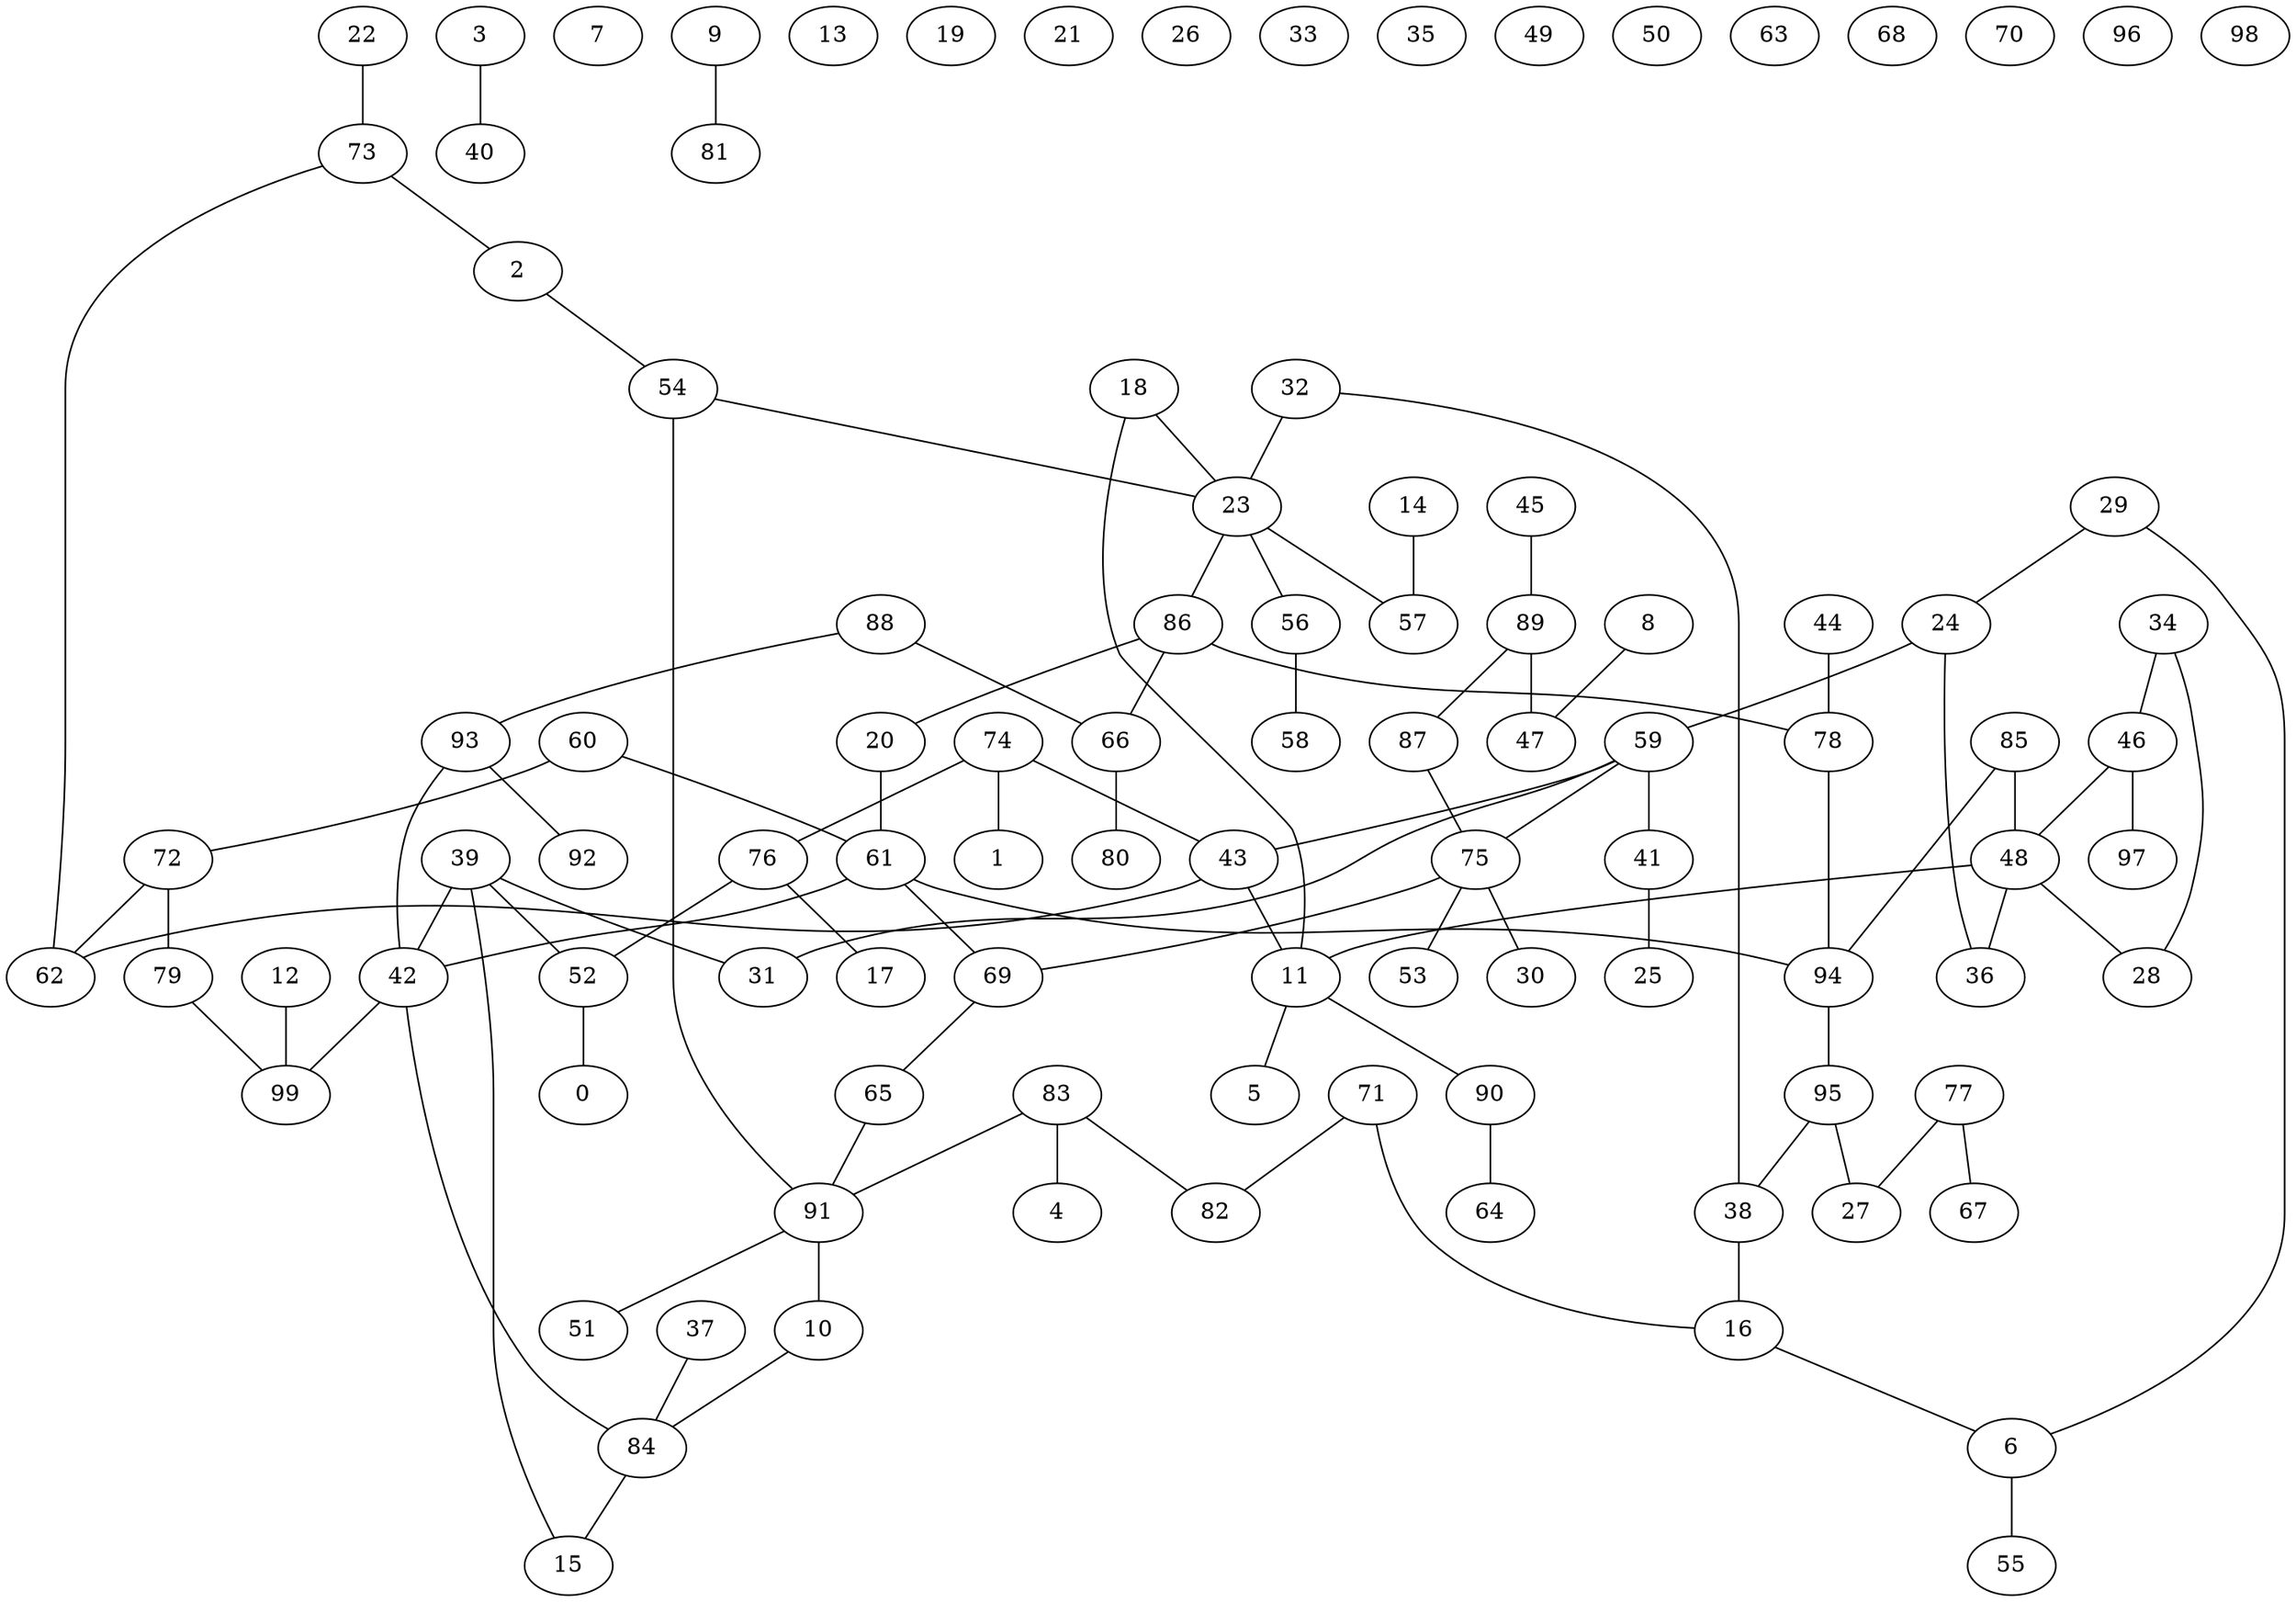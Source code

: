 graph {
	0 [label=0]
	1 [label=1]
	2 [label=2]
	3 [label=3]
	4 [label=4]
	5 [label=5]
	6 [label=6]
	7 [label=7]
	8 [label=8]
	9 [label=9]
	10 [label=10]
	11 [label=11]
	12 [label=12]
	13 [label=13]
	14 [label=14]
	15 [label=15]
	16 [label=16]
	17 [label=17]
	18 [label=18]
	19 [label=19]
	20 [label=20]
	21 [label=21]
	22 [label=22]
	23 [label=23]
	24 [label=24]
	25 [label=25]
	26 [label=26]
	27 [label=27]
	28 [label=28]
	29 [label=29]
	30 [label=30]
	31 [label=31]
	32 [label=32]
	33 [label=33]
	34 [label=34]
	35 [label=35]
	36 [label=36]
	37 [label=37]
	38 [label=38]
	39 [label=39]
	40 [label=40]
	41 [label=41]
	42 [label=42]
	43 [label=43]
	44 [label=44]
	45 [label=45]
	46 [label=46]
	47 [label=47]
	48 [label=48]
	49 [label=49]
	50 [label=50]
	51 [label=51]
	52 [label=52]
	53 [label=53]
	54 [label=54]
	55 [label=55]
	56 [label=56]
	57 [label=57]
	58 [label=58]
	59 [label=59]
	60 [label=60]
	61 [label=61]
	62 [label=62]
	63 [label=63]
	64 [label=64]
	65 [label=65]
	66 [label=66]
	67 [label=67]
	68 [label=68]
	69 [label=69]
	70 [label=70]
	71 [label=71]
	72 [label=72]
	73 [label=73]
	74 [label=74]
	75 [label=75]
	76 [label=76]
	77 [label=77]
	78 [label=78]
	79 [label=79]
	80 [label=80]
	81 [label=81]
	82 [label=82]
	83 [label=83]
	84 [label=84]
	85 [label=85]
	86 [label=86]
	87 [label=87]
	88 [label=88]
	89 [label=89]
	90 [label=90]
	91 [label=91]
	92 [label=92]
	93 [label=93]
	94 [label=94]
	95 [label=95]
	96 [label=96]
	97 [label=97]
	98 [label=98]
	99 [label=99]
	75 -- 53
	37 -- 84
	86 -- 66
	73 -- 62
	59 -- 43
	85 -- 94
	66 -- 80
	6 -- 55
	39 -- 42
	77 -- 67
	91 -- 51
	95 -- 38
	60 -- 72
	86 -- 78
	83 -- 4
	89 -- 87
	71 -- 82
	22 -- 73
	10 -- 84
	89 -- 47
	48 -- 28
	61 -- 69
	72 -- 62
	38 -- 16
	18 -- 23
	45 -- 89
	43 -- 62
	48 -- 36
	18 -- 11
	76 -- 17
	20 -- 61
	69 -- 65
	65 -- 91
	24 -- 36
	76 -- 52
	15 -- 39
	77 -- 27
	23 -- 56
	23 -- 57
	61 -- 42
	9 -- 81
	11 -- 5
	93 -- 42
	29 -- 24
	59 -- 31
	75 -- 69
	94 -- 95
	88 -- 66
	74 -- 1
	8 -- 47
	79 -- 99
	42 -- 99
	43 -- 11
	23 -- 86
	59 -- 75
	90 -- 64
	54 -- 23
	34 -- 46
	61 -- 94
	41 -- 25
	83 -- 82
	3 -- 40
	60 -- 61
	75 -- 30
	34 -- 28
	14 -- 57
	78 -- 94
	2 -- 54
	91 -- 10
	39 -- 31
	52 -- 0
	11 -- 90
	72 -- 79
	59 -- 41
	32 -- 23
	24 -- 59
	46 -- 48
	32 -- 38
	48 -- 11
	84 -- 15
	83 -- 91
	12 -- 99
	44 -- 78
	87 -- 75
	86 -- 20
	39 -- 52
	29 -- 6
	74 -- 76
	46 -- 97
	88 -- 93
	16 -- 6
	74 -- 43
	73 -- 2
	85 -- 48
	95 -- 27
	71 -- 16
	93 -- 92
	42 -- 84
	56 -- 58
	54 -- 91
}
